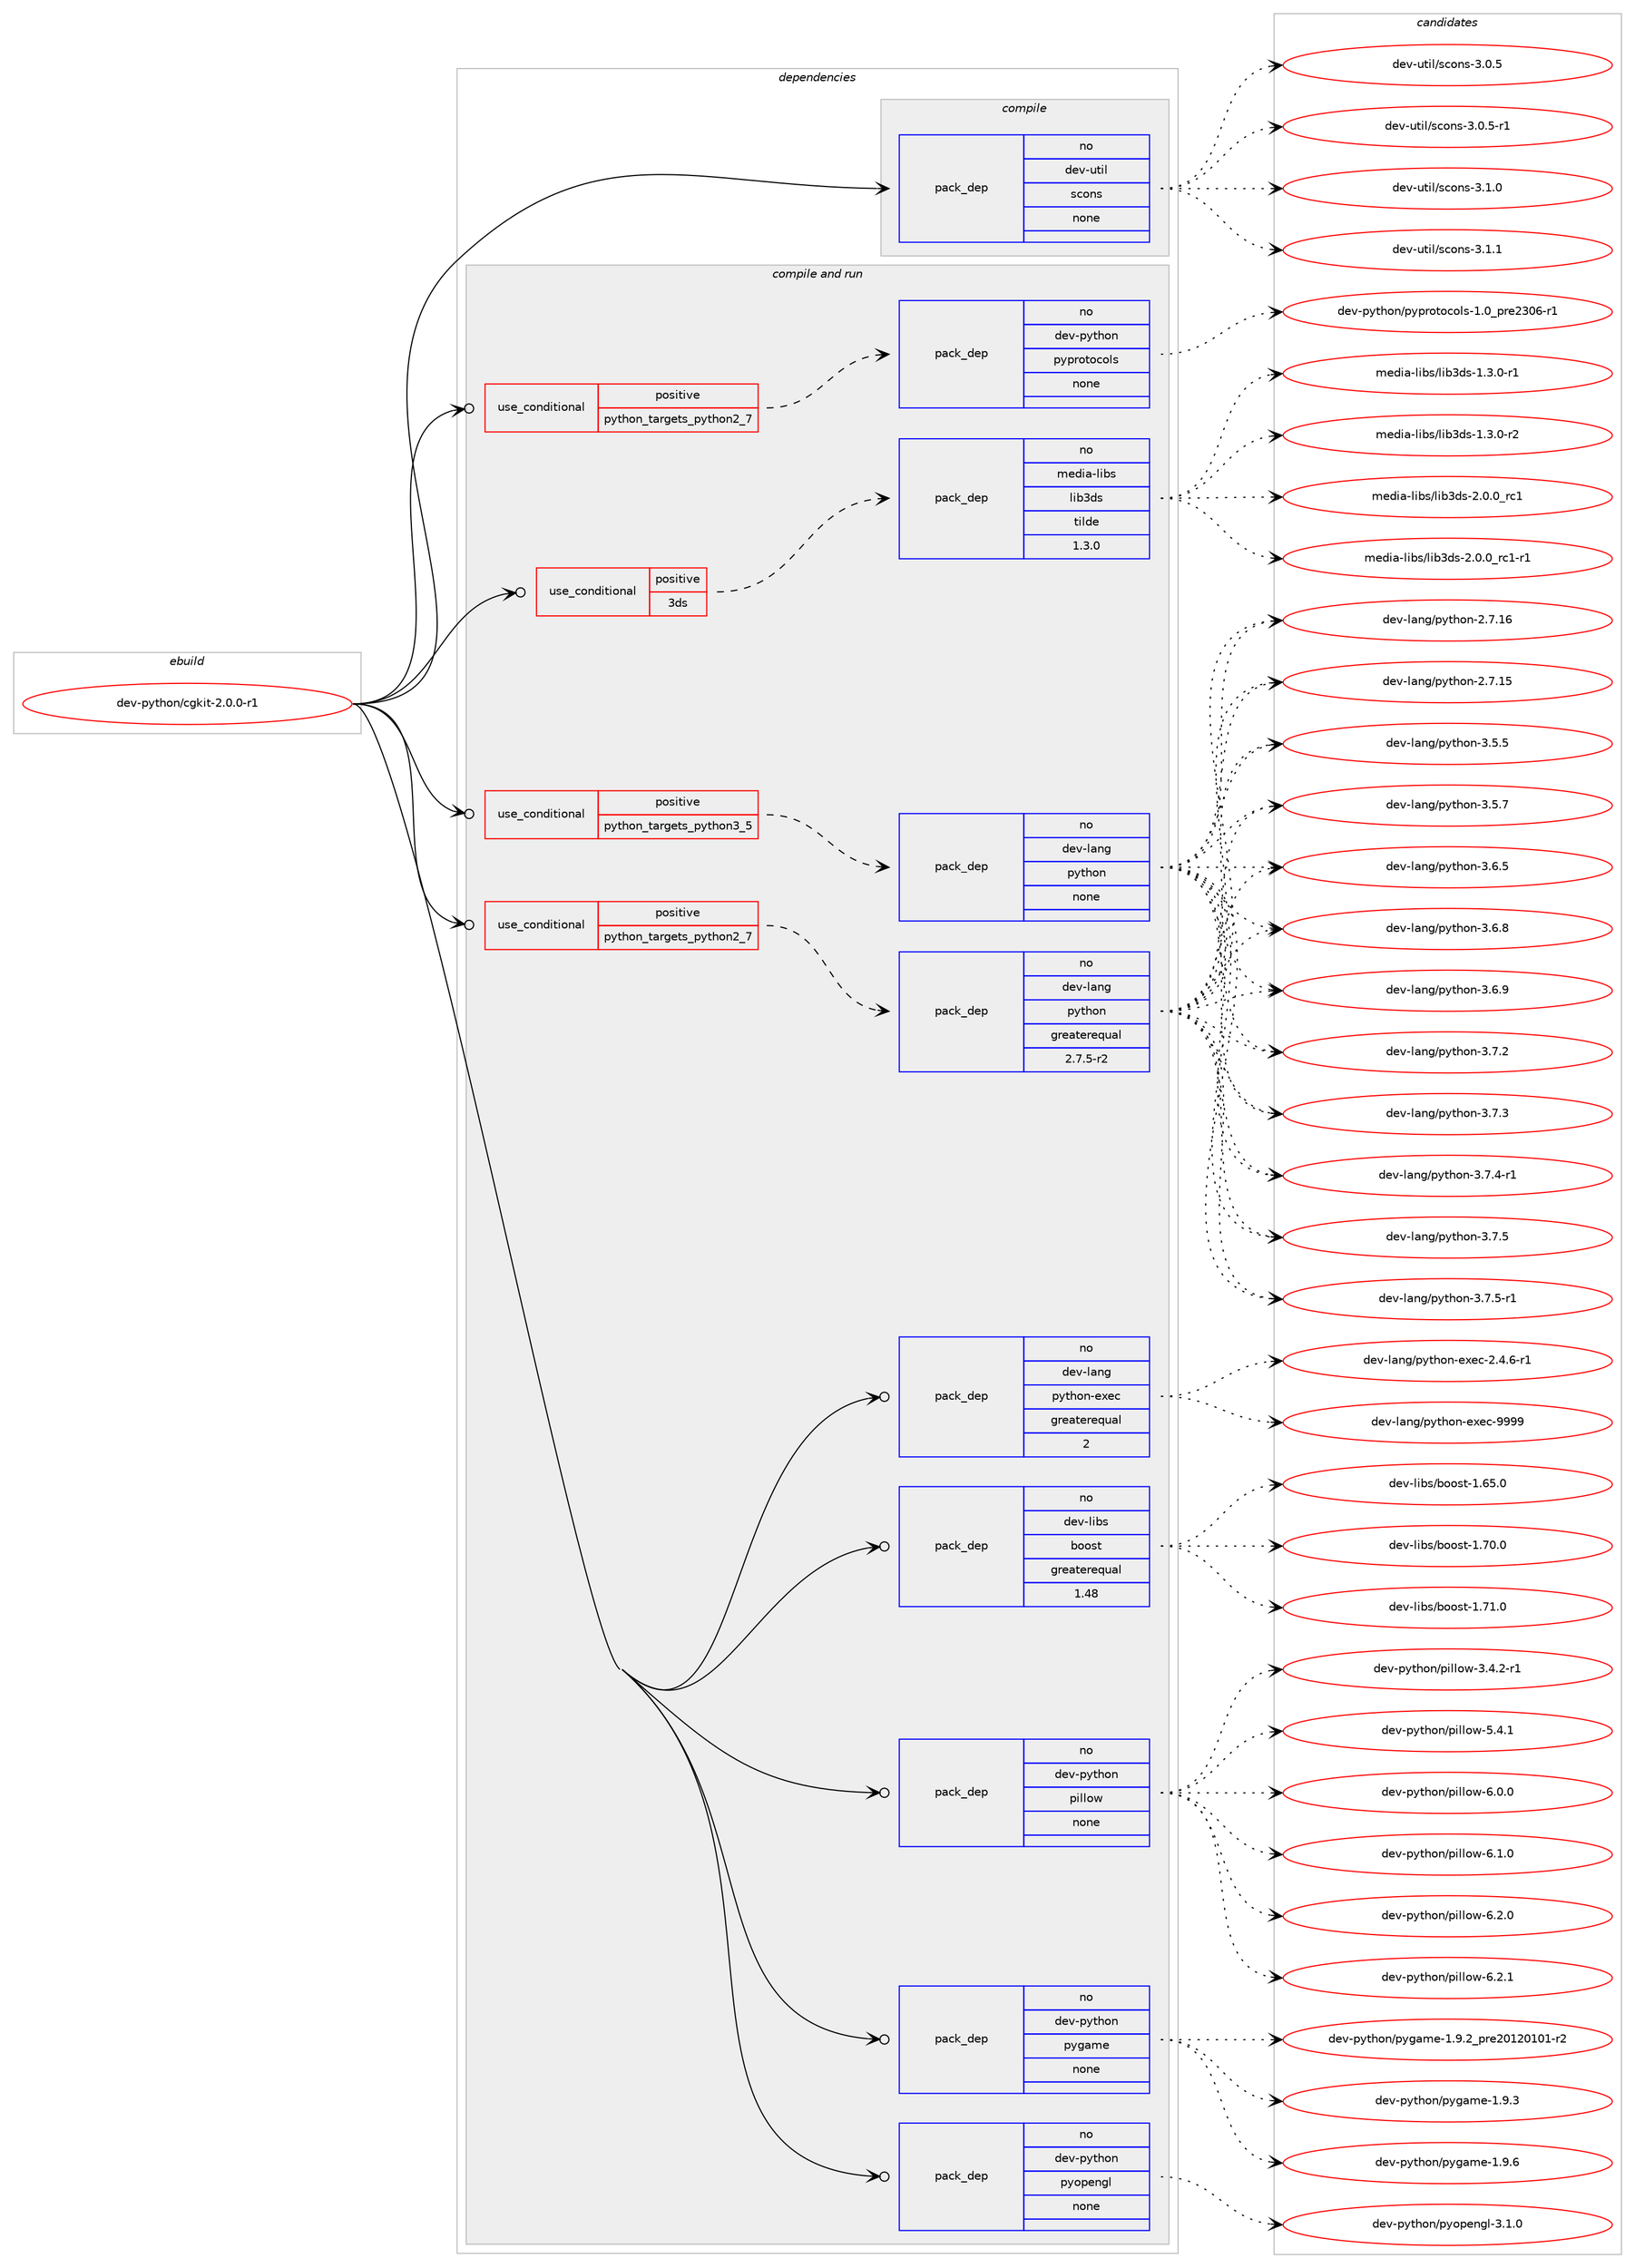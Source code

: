 digraph prolog {

# *************
# Graph options
# *************

newrank=true;
concentrate=true;
compound=true;
graph [rankdir=LR,fontname=Helvetica,fontsize=10,ranksep=1.5];#, ranksep=2.5, nodesep=0.2];
edge  [arrowhead=vee];
node  [fontname=Helvetica,fontsize=10];

# **********
# The ebuild
# **********

subgraph cluster_leftcol {
color=gray;
rank=same;
label=<<i>ebuild</i>>;
id [label="dev-python/cgkit-2.0.0-r1", color=red, width=4, href="../dev-python/cgkit-2.0.0-r1.svg"];
}

# ****************
# The dependencies
# ****************

subgraph cluster_midcol {
color=gray;
label=<<i>dependencies</i>>;
subgraph cluster_compile {
fillcolor="#eeeeee";
style=filled;
label=<<i>compile</i>>;
subgraph pack449356 {
dependency598528 [label=<<TABLE BORDER="0" CELLBORDER="1" CELLSPACING="0" CELLPADDING="4" WIDTH="220"><TR><TD ROWSPAN="6" CELLPADDING="30">pack_dep</TD></TR><TR><TD WIDTH="110">no</TD></TR><TR><TD>dev-util</TD></TR><TR><TD>scons</TD></TR><TR><TD>none</TD></TR><TR><TD></TD></TR></TABLE>>, shape=none, color=blue];
}
id:e -> dependency598528:w [weight=20,style="solid",arrowhead="vee"];
}
subgraph cluster_compileandrun {
fillcolor="#eeeeee";
style=filled;
label=<<i>compile and run</i>>;
subgraph cond137393 {
dependency598529 [label=<<TABLE BORDER="0" CELLBORDER="1" CELLSPACING="0" CELLPADDING="4"><TR><TD ROWSPAN="3" CELLPADDING="10">use_conditional</TD></TR><TR><TD>positive</TD></TR><TR><TD>3ds</TD></TR></TABLE>>, shape=none, color=red];
subgraph pack449357 {
dependency598530 [label=<<TABLE BORDER="0" CELLBORDER="1" CELLSPACING="0" CELLPADDING="4" WIDTH="220"><TR><TD ROWSPAN="6" CELLPADDING="30">pack_dep</TD></TR><TR><TD WIDTH="110">no</TD></TR><TR><TD>media-libs</TD></TR><TR><TD>lib3ds</TD></TR><TR><TD>tilde</TD></TR><TR><TD>1.3.0</TD></TR></TABLE>>, shape=none, color=blue];
}
dependency598529:e -> dependency598530:w [weight=20,style="dashed",arrowhead="vee"];
}
id:e -> dependency598529:w [weight=20,style="solid",arrowhead="odotvee"];
subgraph cond137394 {
dependency598531 [label=<<TABLE BORDER="0" CELLBORDER="1" CELLSPACING="0" CELLPADDING="4"><TR><TD ROWSPAN="3" CELLPADDING="10">use_conditional</TD></TR><TR><TD>positive</TD></TR><TR><TD>python_targets_python2_7</TD></TR></TABLE>>, shape=none, color=red];
subgraph pack449358 {
dependency598532 [label=<<TABLE BORDER="0" CELLBORDER="1" CELLSPACING="0" CELLPADDING="4" WIDTH="220"><TR><TD ROWSPAN="6" CELLPADDING="30">pack_dep</TD></TR><TR><TD WIDTH="110">no</TD></TR><TR><TD>dev-lang</TD></TR><TR><TD>python</TD></TR><TR><TD>greaterequal</TD></TR><TR><TD>2.7.5-r2</TD></TR></TABLE>>, shape=none, color=blue];
}
dependency598531:e -> dependency598532:w [weight=20,style="dashed",arrowhead="vee"];
}
id:e -> dependency598531:w [weight=20,style="solid",arrowhead="odotvee"];
subgraph cond137395 {
dependency598533 [label=<<TABLE BORDER="0" CELLBORDER="1" CELLSPACING="0" CELLPADDING="4"><TR><TD ROWSPAN="3" CELLPADDING="10">use_conditional</TD></TR><TR><TD>positive</TD></TR><TR><TD>python_targets_python2_7</TD></TR></TABLE>>, shape=none, color=red];
subgraph pack449359 {
dependency598534 [label=<<TABLE BORDER="0" CELLBORDER="1" CELLSPACING="0" CELLPADDING="4" WIDTH="220"><TR><TD ROWSPAN="6" CELLPADDING="30">pack_dep</TD></TR><TR><TD WIDTH="110">no</TD></TR><TR><TD>dev-python</TD></TR><TR><TD>pyprotocols</TD></TR><TR><TD>none</TD></TR><TR><TD></TD></TR></TABLE>>, shape=none, color=blue];
}
dependency598533:e -> dependency598534:w [weight=20,style="dashed",arrowhead="vee"];
}
id:e -> dependency598533:w [weight=20,style="solid",arrowhead="odotvee"];
subgraph cond137396 {
dependency598535 [label=<<TABLE BORDER="0" CELLBORDER="1" CELLSPACING="0" CELLPADDING="4"><TR><TD ROWSPAN="3" CELLPADDING="10">use_conditional</TD></TR><TR><TD>positive</TD></TR><TR><TD>python_targets_python3_5</TD></TR></TABLE>>, shape=none, color=red];
subgraph pack449360 {
dependency598536 [label=<<TABLE BORDER="0" CELLBORDER="1" CELLSPACING="0" CELLPADDING="4" WIDTH="220"><TR><TD ROWSPAN="6" CELLPADDING="30">pack_dep</TD></TR><TR><TD WIDTH="110">no</TD></TR><TR><TD>dev-lang</TD></TR><TR><TD>python</TD></TR><TR><TD>none</TD></TR><TR><TD></TD></TR></TABLE>>, shape=none, color=blue];
}
dependency598535:e -> dependency598536:w [weight=20,style="dashed",arrowhead="vee"];
}
id:e -> dependency598535:w [weight=20,style="solid",arrowhead="odotvee"];
subgraph pack449361 {
dependency598537 [label=<<TABLE BORDER="0" CELLBORDER="1" CELLSPACING="0" CELLPADDING="4" WIDTH="220"><TR><TD ROWSPAN="6" CELLPADDING="30">pack_dep</TD></TR><TR><TD WIDTH="110">no</TD></TR><TR><TD>dev-lang</TD></TR><TR><TD>python-exec</TD></TR><TR><TD>greaterequal</TD></TR><TR><TD>2</TD></TR></TABLE>>, shape=none, color=blue];
}
id:e -> dependency598537:w [weight=20,style="solid",arrowhead="odotvee"];
subgraph pack449362 {
dependency598538 [label=<<TABLE BORDER="0" CELLBORDER="1" CELLSPACING="0" CELLPADDING="4" WIDTH="220"><TR><TD ROWSPAN="6" CELLPADDING="30">pack_dep</TD></TR><TR><TD WIDTH="110">no</TD></TR><TR><TD>dev-libs</TD></TR><TR><TD>boost</TD></TR><TR><TD>greaterequal</TD></TR><TR><TD>1.48</TD></TR></TABLE>>, shape=none, color=blue];
}
id:e -> dependency598538:w [weight=20,style="solid",arrowhead="odotvee"];
subgraph pack449363 {
dependency598539 [label=<<TABLE BORDER="0" CELLBORDER="1" CELLSPACING="0" CELLPADDING="4" WIDTH="220"><TR><TD ROWSPAN="6" CELLPADDING="30">pack_dep</TD></TR><TR><TD WIDTH="110">no</TD></TR><TR><TD>dev-python</TD></TR><TR><TD>pillow</TD></TR><TR><TD>none</TD></TR><TR><TD></TD></TR></TABLE>>, shape=none, color=blue];
}
id:e -> dependency598539:w [weight=20,style="solid",arrowhead="odotvee"];
subgraph pack449364 {
dependency598540 [label=<<TABLE BORDER="0" CELLBORDER="1" CELLSPACING="0" CELLPADDING="4" WIDTH="220"><TR><TD ROWSPAN="6" CELLPADDING="30">pack_dep</TD></TR><TR><TD WIDTH="110">no</TD></TR><TR><TD>dev-python</TD></TR><TR><TD>pygame</TD></TR><TR><TD>none</TD></TR><TR><TD></TD></TR></TABLE>>, shape=none, color=blue];
}
id:e -> dependency598540:w [weight=20,style="solid",arrowhead="odotvee"];
subgraph pack449365 {
dependency598541 [label=<<TABLE BORDER="0" CELLBORDER="1" CELLSPACING="0" CELLPADDING="4" WIDTH="220"><TR><TD ROWSPAN="6" CELLPADDING="30">pack_dep</TD></TR><TR><TD WIDTH="110">no</TD></TR><TR><TD>dev-python</TD></TR><TR><TD>pyopengl</TD></TR><TR><TD>none</TD></TR><TR><TD></TD></TR></TABLE>>, shape=none, color=blue];
}
id:e -> dependency598541:w [weight=20,style="solid",arrowhead="odotvee"];
}
subgraph cluster_run {
fillcolor="#eeeeee";
style=filled;
label=<<i>run</i>>;
}
}

# **************
# The candidates
# **************

subgraph cluster_choices {
rank=same;
color=gray;
label=<<i>candidates</i>>;

subgraph choice449356 {
color=black;
nodesep=1;
choice100101118451171161051084711599111110115455146484653 [label="dev-util/scons-3.0.5", color=red, width=4,href="../dev-util/scons-3.0.5.svg"];
choice1001011184511711610510847115991111101154551464846534511449 [label="dev-util/scons-3.0.5-r1", color=red, width=4,href="../dev-util/scons-3.0.5-r1.svg"];
choice100101118451171161051084711599111110115455146494648 [label="dev-util/scons-3.1.0", color=red, width=4,href="../dev-util/scons-3.1.0.svg"];
choice100101118451171161051084711599111110115455146494649 [label="dev-util/scons-3.1.1", color=red, width=4,href="../dev-util/scons-3.1.1.svg"];
dependency598528:e -> choice100101118451171161051084711599111110115455146484653:w [style=dotted,weight="100"];
dependency598528:e -> choice1001011184511711610510847115991111101154551464846534511449:w [style=dotted,weight="100"];
dependency598528:e -> choice100101118451171161051084711599111110115455146494648:w [style=dotted,weight="100"];
dependency598528:e -> choice100101118451171161051084711599111110115455146494649:w [style=dotted,weight="100"];
}
subgraph choice449357 {
color=black;
nodesep=1;
choice1091011001059745108105981154710810598511001154549465146484511449 [label="media-libs/lib3ds-1.3.0-r1", color=red, width=4,href="../media-libs/lib3ds-1.3.0-r1.svg"];
choice1091011001059745108105981154710810598511001154549465146484511450 [label="media-libs/lib3ds-1.3.0-r2", color=red, width=4,href="../media-libs/lib3ds-1.3.0-r2.svg"];
choice109101100105974510810598115471081059851100115455046484648951149949 [label="media-libs/lib3ds-2.0.0_rc1", color=red, width=4,href="../media-libs/lib3ds-2.0.0_rc1.svg"];
choice1091011001059745108105981154710810598511001154550464846489511499494511449 [label="media-libs/lib3ds-2.0.0_rc1-r1", color=red, width=4,href="../media-libs/lib3ds-2.0.0_rc1-r1.svg"];
dependency598530:e -> choice1091011001059745108105981154710810598511001154549465146484511449:w [style=dotted,weight="100"];
dependency598530:e -> choice1091011001059745108105981154710810598511001154549465146484511450:w [style=dotted,weight="100"];
dependency598530:e -> choice109101100105974510810598115471081059851100115455046484648951149949:w [style=dotted,weight="100"];
dependency598530:e -> choice1091011001059745108105981154710810598511001154550464846489511499494511449:w [style=dotted,weight="100"];
}
subgraph choice449358 {
color=black;
nodesep=1;
choice10010111845108971101034711212111610411111045504655464953 [label="dev-lang/python-2.7.15", color=red, width=4,href="../dev-lang/python-2.7.15.svg"];
choice10010111845108971101034711212111610411111045504655464954 [label="dev-lang/python-2.7.16", color=red, width=4,href="../dev-lang/python-2.7.16.svg"];
choice100101118451089711010347112121116104111110455146534653 [label="dev-lang/python-3.5.5", color=red, width=4,href="../dev-lang/python-3.5.5.svg"];
choice100101118451089711010347112121116104111110455146534655 [label="dev-lang/python-3.5.7", color=red, width=4,href="../dev-lang/python-3.5.7.svg"];
choice100101118451089711010347112121116104111110455146544653 [label="dev-lang/python-3.6.5", color=red, width=4,href="../dev-lang/python-3.6.5.svg"];
choice100101118451089711010347112121116104111110455146544656 [label="dev-lang/python-3.6.8", color=red, width=4,href="../dev-lang/python-3.6.8.svg"];
choice100101118451089711010347112121116104111110455146544657 [label="dev-lang/python-3.6.9", color=red, width=4,href="../dev-lang/python-3.6.9.svg"];
choice100101118451089711010347112121116104111110455146554650 [label="dev-lang/python-3.7.2", color=red, width=4,href="../dev-lang/python-3.7.2.svg"];
choice100101118451089711010347112121116104111110455146554651 [label="dev-lang/python-3.7.3", color=red, width=4,href="../dev-lang/python-3.7.3.svg"];
choice1001011184510897110103471121211161041111104551465546524511449 [label="dev-lang/python-3.7.4-r1", color=red, width=4,href="../dev-lang/python-3.7.4-r1.svg"];
choice100101118451089711010347112121116104111110455146554653 [label="dev-lang/python-3.7.5", color=red, width=4,href="../dev-lang/python-3.7.5.svg"];
choice1001011184510897110103471121211161041111104551465546534511449 [label="dev-lang/python-3.7.5-r1", color=red, width=4,href="../dev-lang/python-3.7.5-r1.svg"];
dependency598532:e -> choice10010111845108971101034711212111610411111045504655464953:w [style=dotted,weight="100"];
dependency598532:e -> choice10010111845108971101034711212111610411111045504655464954:w [style=dotted,weight="100"];
dependency598532:e -> choice100101118451089711010347112121116104111110455146534653:w [style=dotted,weight="100"];
dependency598532:e -> choice100101118451089711010347112121116104111110455146534655:w [style=dotted,weight="100"];
dependency598532:e -> choice100101118451089711010347112121116104111110455146544653:w [style=dotted,weight="100"];
dependency598532:e -> choice100101118451089711010347112121116104111110455146544656:w [style=dotted,weight="100"];
dependency598532:e -> choice100101118451089711010347112121116104111110455146544657:w [style=dotted,weight="100"];
dependency598532:e -> choice100101118451089711010347112121116104111110455146554650:w [style=dotted,weight="100"];
dependency598532:e -> choice100101118451089711010347112121116104111110455146554651:w [style=dotted,weight="100"];
dependency598532:e -> choice1001011184510897110103471121211161041111104551465546524511449:w [style=dotted,weight="100"];
dependency598532:e -> choice100101118451089711010347112121116104111110455146554653:w [style=dotted,weight="100"];
dependency598532:e -> choice1001011184510897110103471121211161041111104551465546534511449:w [style=dotted,weight="100"];
}
subgraph choice449359 {
color=black;
nodesep=1;
choice1001011184511212111610411111047112121112114111116111991111081154549464895112114101505148544511449 [label="dev-python/pyprotocols-1.0_pre2306-r1", color=red, width=4,href="../dev-python/pyprotocols-1.0_pre2306-r1.svg"];
dependency598534:e -> choice1001011184511212111610411111047112121112114111116111991111081154549464895112114101505148544511449:w [style=dotted,weight="100"];
}
subgraph choice449360 {
color=black;
nodesep=1;
choice10010111845108971101034711212111610411111045504655464953 [label="dev-lang/python-2.7.15", color=red, width=4,href="../dev-lang/python-2.7.15.svg"];
choice10010111845108971101034711212111610411111045504655464954 [label="dev-lang/python-2.7.16", color=red, width=4,href="../dev-lang/python-2.7.16.svg"];
choice100101118451089711010347112121116104111110455146534653 [label="dev-lang/python-3.5.5", color=red, width=4,href="../dev-lang/python-3.5.5.svg"];
choice100101118451089711010347112121116104111110455146534655 [label="dev-lang/python-3.5.7", color=red, width=4,href="../dev-lang/python-3.5.7.svg"];
choice100101118451089711010347112121116104111110455146544653 [label="dev-lang/python-3.6.5", color=red, width=4,href="../dev-lang/python-3.6.5.svg"];
choice100101118451089711010347112121116104111110455146544656 [label="dev-lang/python-3.6.8", color=red, width=4,href="../dev-lang/python-3.6.8.svg"];
choice100101118451089711010347112121116104111110455146544657 [label="dev-lang/python-3.6.9", color=red, width=4,href="../dev-lang/python-3.6.9.svg"];
choice100101118451089711010347112121116104111110455146554650 [label="dev-lang/python-3.7.2", color=red, width=4,href="../dev-lang/python-3.7.2.svg"];
choice100101118451089711010347112121116104111110455146554651 [label="dev-lang/python-3.7.3", color=red, width=4,href="../dev-lang/python-3.7.3.svg"];
choice1001011184510897110103471121211161041111104551465546524511449 [label="dev-lang/python-3.7.4-r1", color=red, width=4,href="../dev-lang/python-3.7.4-r1.svg"];
choice100101118451089711010347112121116104111110455146554653 [label="dev-lang/python-3.7.5", color=red, width=4,href="../dev-lang/python-3.7.5.svg"];
choice1001011184510897110103471121211161041111104551465546534511449 [label="dev-lang/python-3.7.5-r1", color=red, width=4,href="../dev-lang/python-3.7.5-r1.svg"];
dependency598536:e -> choice10010111845108971101034711212111610411111045504655464953:w [style=dotted,weight="100"];
dependency598536:e -> choice10010111845108971101034711212111610411111045504655464954:w [style=dotted,weight="100"];
dependency598536:e -> choice100101118451089711010347112121116104111110455146534653:w [style=dotted,weight="100"];
dependency598536:e -> choice100101118451089711010347112121116104111110455146534655:w [style=dotted,weight="100"];
dependency598536:e -> choice100101118451089711010347112121116104111110455146544653:w [style=dotted,weight="100"];
dependency598536:e -> choice100101118451089711010347112121116104111110455146544656:w [style=dotted,weight="100"];
dependency598536:e -> choice100101118451089711010347112121116104111110455146544657:w [style=dotted,weight="100"];
dependency598536:e -> choice100101118451089711010347112121116104111110455146554650:w [style=dotted,weight="100"];
dependency598536:e -> choice100101118451089711010347112121116104111110455146554651:w [style=dotted,weight="100"];
dependency598536:e -> choice1001011184510897110103471121211161041111104551465546524511449:w [style=dotted,weight="100"];
dependency598536:e -> choice100101118451089711010347112121116104111110455146554653:w [style=dotted,weight="100"];
dependency598536:e -> choice1001011184510897110103471121211161041111104551465546534511449:w [style=dotted,weight="100"];
}
subgraph choice449361 {
color=black;
nodesep=1;
choice10010111845108971101034711212111610411111045101120101994550465246544511449 [label="dev-lang/python-exec-2.4.6-r1", color=red, width=4,href="../dev-lang/python-exec-2.4.6-r1.svg"];
choice10010111845108971101034711212111610411111045101120101994557575757 [label="dev-lang/python-exec-9999", color=red, width=4,href="../dev-lang/python-exec-9999.svg"];
dependency598537:e -> choice10010111845108971101034711212111610411111045101120101994550465246544511449:w [style=dotted,weight="100"];
dependency598537:e -> choice10010111845108971101034711212111610411111045101120101994557575757:w [style=dotted,weight="100"];
}
subgraph choice449362 {
color=black;
nodesep=1;
choice1001011184510810598115479811111111511645494654534648 [label="dev-libs/boost-1.65.0", color=red, width=4,href="../dev-libs/boost-1.65.0.svg"];
choice1001011184510810598115479811111111511645494655484648 [label="dev-libs/boost-1.70.0", color=red, width=4,href="../dev-libs/boost-1.70.0.svg"];
choice1001011184510810598115479811111111511645494655494648 [label="dev-libs/boost-1.71.0", color=red, width=4,href="../dev-libs/boost-1.71.0.svg"];
dependency598538:e -> choice1001011184510810598115479811111111511645494654534648:w [style=dotted,weight="100"];
dependency598538:e -> choice1001011184510810598115479811111111511645494655484648:w [style=dotted,weight="100"];
dependency598538:e -> choice1001011184510810598115479811111111511645494655494648:w [style=dotted,weight="100"];
}
subgraph choice449363 {
color=black;
nodesep=1;
choice10010111845112121116104111110471121051081081111194551465246504511449 [label="dev-python/pillow-3.4.2-r1", color=red, width=4,href="../dev-python/pillow-3.4.2-r1.svg"];
choice1001011184511212111610411111047112105108108111119455346524649 [label="dev-python/pillow-5.4.1", color=red, width=4,href="../dev-python/pillow-5.4.1.svg"];
choice1001011184511212111610411111047112105108108111119455446484648 [label="dev-python/pillow-6.0.0", color=red, width=4,href="../dev-python/pillow-6.0.0.svg"];
choice1001011184511212111610411111047112105108108111119455446494648 [label="dev-python/pillow-6.1.0", color=red, width=4,href="../dev-python/pillow-6.1.0.svg"];
choice1001011184511212111610411111047112105108108111119455446504648 [label="dev-python/pillow-6.2.0", color=red, width=4,href="../dev-python/pillow-6.2.0.svg"];
choice1001011184511212111610411111047112105108108111119455446504649 [label="dev-python/pillow-6.2.1", color=red, width=4,href="../dev-python/pillow-6.2.1.svg"];
dependency598539:e -> choice10010111845112121116104111110471121051081081111194551465246504511449:w [style=dotted,weight="100"];
dependency598539:e -> choice1001011184511212111610411111047112105108108111119455346524649:w [style=dotted,weight="100"];
dependency598539:e -> choice1001011184511212111610411111047112105108108111119455446484648:w [style=dotted,weight="100"];
dependency598539:e -> choice1001011184511212111610411111047112105108108111119455446494648:w [style=dotted,weight="100"];
dependency598539:e -> choice1001011184511212111610411111047112105108108111119455446504648:w [style=dotted,weight="100"];
dependency598539:e -> choice1001011184511212111610411111047112105108108111119455446504649:w [style=dotted,weight="100"];
}
subgraph choice449364 {
color=black;
nodesep=1;
choice1001011184511212111610411111047112121103971091014549465746509511211410150484950484948494511450 [label="dev-python/pygame-1.9.2_pre20120101-r2", color=red, width=4,href="../dev-python/pygame-1.9.2_pre20120101-r2.svg"];
choice100101118451121211161041111104711212110397109101454946574651 [label="dev-python/pygame-1.9.3", color=red, width=4,href="../dev-python/pygame-1.9.3.svg"];
choice100101118451121211161041111104711212110397109101454946574654 [label="dev-python/pygame-1.9.6", color=red, width=4,href="../dev-python/pygame-1.9.6.svg"];
dependency598540:e -> choice1001011184511212111610411111047112121103971091014549465746509511211410150484950484948494511450:w [style=dotted,weight="100"];
dependency598540:e -> choice100101118451121211161041111104711212110397109101454946574651:w [style=dotted,weight="100"];
dependency598540:e -> choice100101118451121211161041111104711212110397109101454946574654:w [style=dotted,weight="100"];
}
subgraph choice449365 {
color=black;
nodesep=1;
choice1001011184511212111610411111047112121111112101110103108455146494648 [label="dev-python/pyopengl-3.1.0", color=red, width=4,href="../dev-python/pyopengl-3.1.0.svg"];
dependency598541:e -> choice1001011184511212111610411111047112121111112101110103108455146494648:w [style=dotted,weight="100"];
}
}

}
